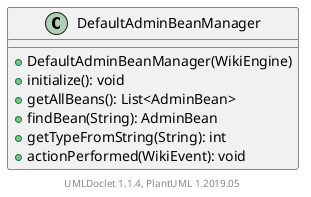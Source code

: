 @startuml

    class DefaultAdminBeanManager [[DefaultAdminBeanManager.html]] {
        +DefaultAdminBeanManager(WikiEngine)
        +initialize(): void
        +getAllBeans(): List<AdminBean>
        +findBean(String): AdminBean
        +getTypeFromString(String): int
        +actionPerformed(WikiEvent): void
    }


    center footer UMLDoclet 1.1.4, PlantUML 1.2019.05
@enduml
